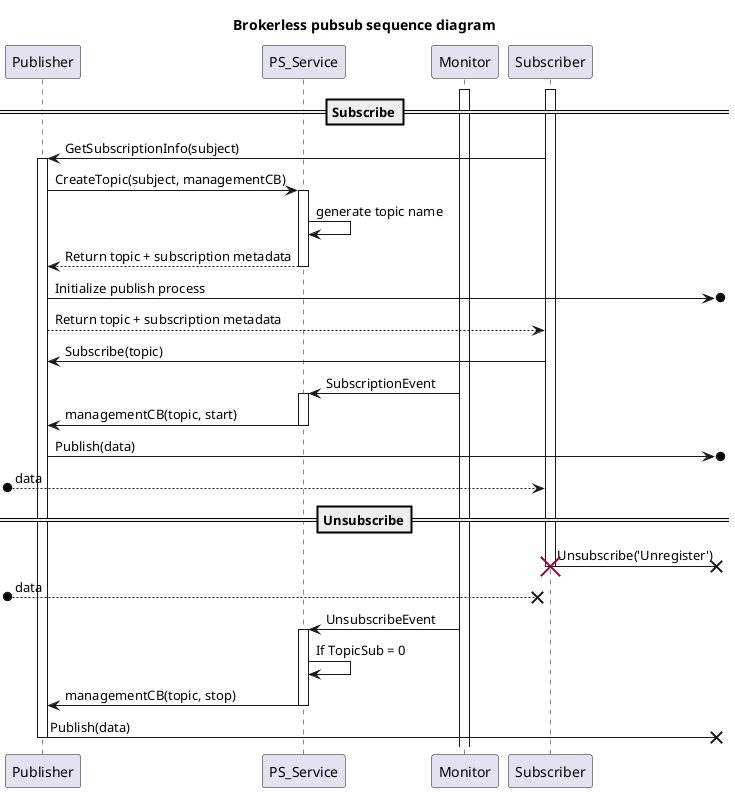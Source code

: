 @startuml pubsub sequence diagram
title Brokerless pubsub sequence diagram
==Subscribe==
participant Publisher
participant PS_Service
participant Monitor

activate Subscriber

activate Monitor
Subscriber -> Publisher : GetSubscriptionInfo(subject)
activate Publisher

Publisher -> PS_Service : CreateTopic(subject, managementCB)
activate PS_Service

PS_Service -> PS_Service : generate topic name

PS_Service --> Publisher : Return topic + subscription metadata
deactivate PS_Service

Publisher ->o] : Initialize publish process

Publisher --> Subscriber : Return topic + subscription metadata

Subscriber -> Publisher : Subscribe(topic)

Monitor -> PS_Service : SubscriptionEvent
activate PS_Service

PS_Service -> Publisher : managementCB(topic, start)
deactivate PS_Service

Publisher ->o] : Publish(data)

[o--> Subscriber : data

==Unsubscribe==

Subscriber ->x? : Unsubscribe('Unregister')
destroy Subscriber

[o-->x Subscriber : data

Monitor -> PS_Service : UnsubscribeEvent
activate PS_Service

PS_Service -> PS_Service : If TopicSub = 0

PS_Service -> Publisher : managementCB(topic, stop)
deactivate PS_Service

Publisher ->x] : Publish(data)
deactivate Publisher

@enduml
